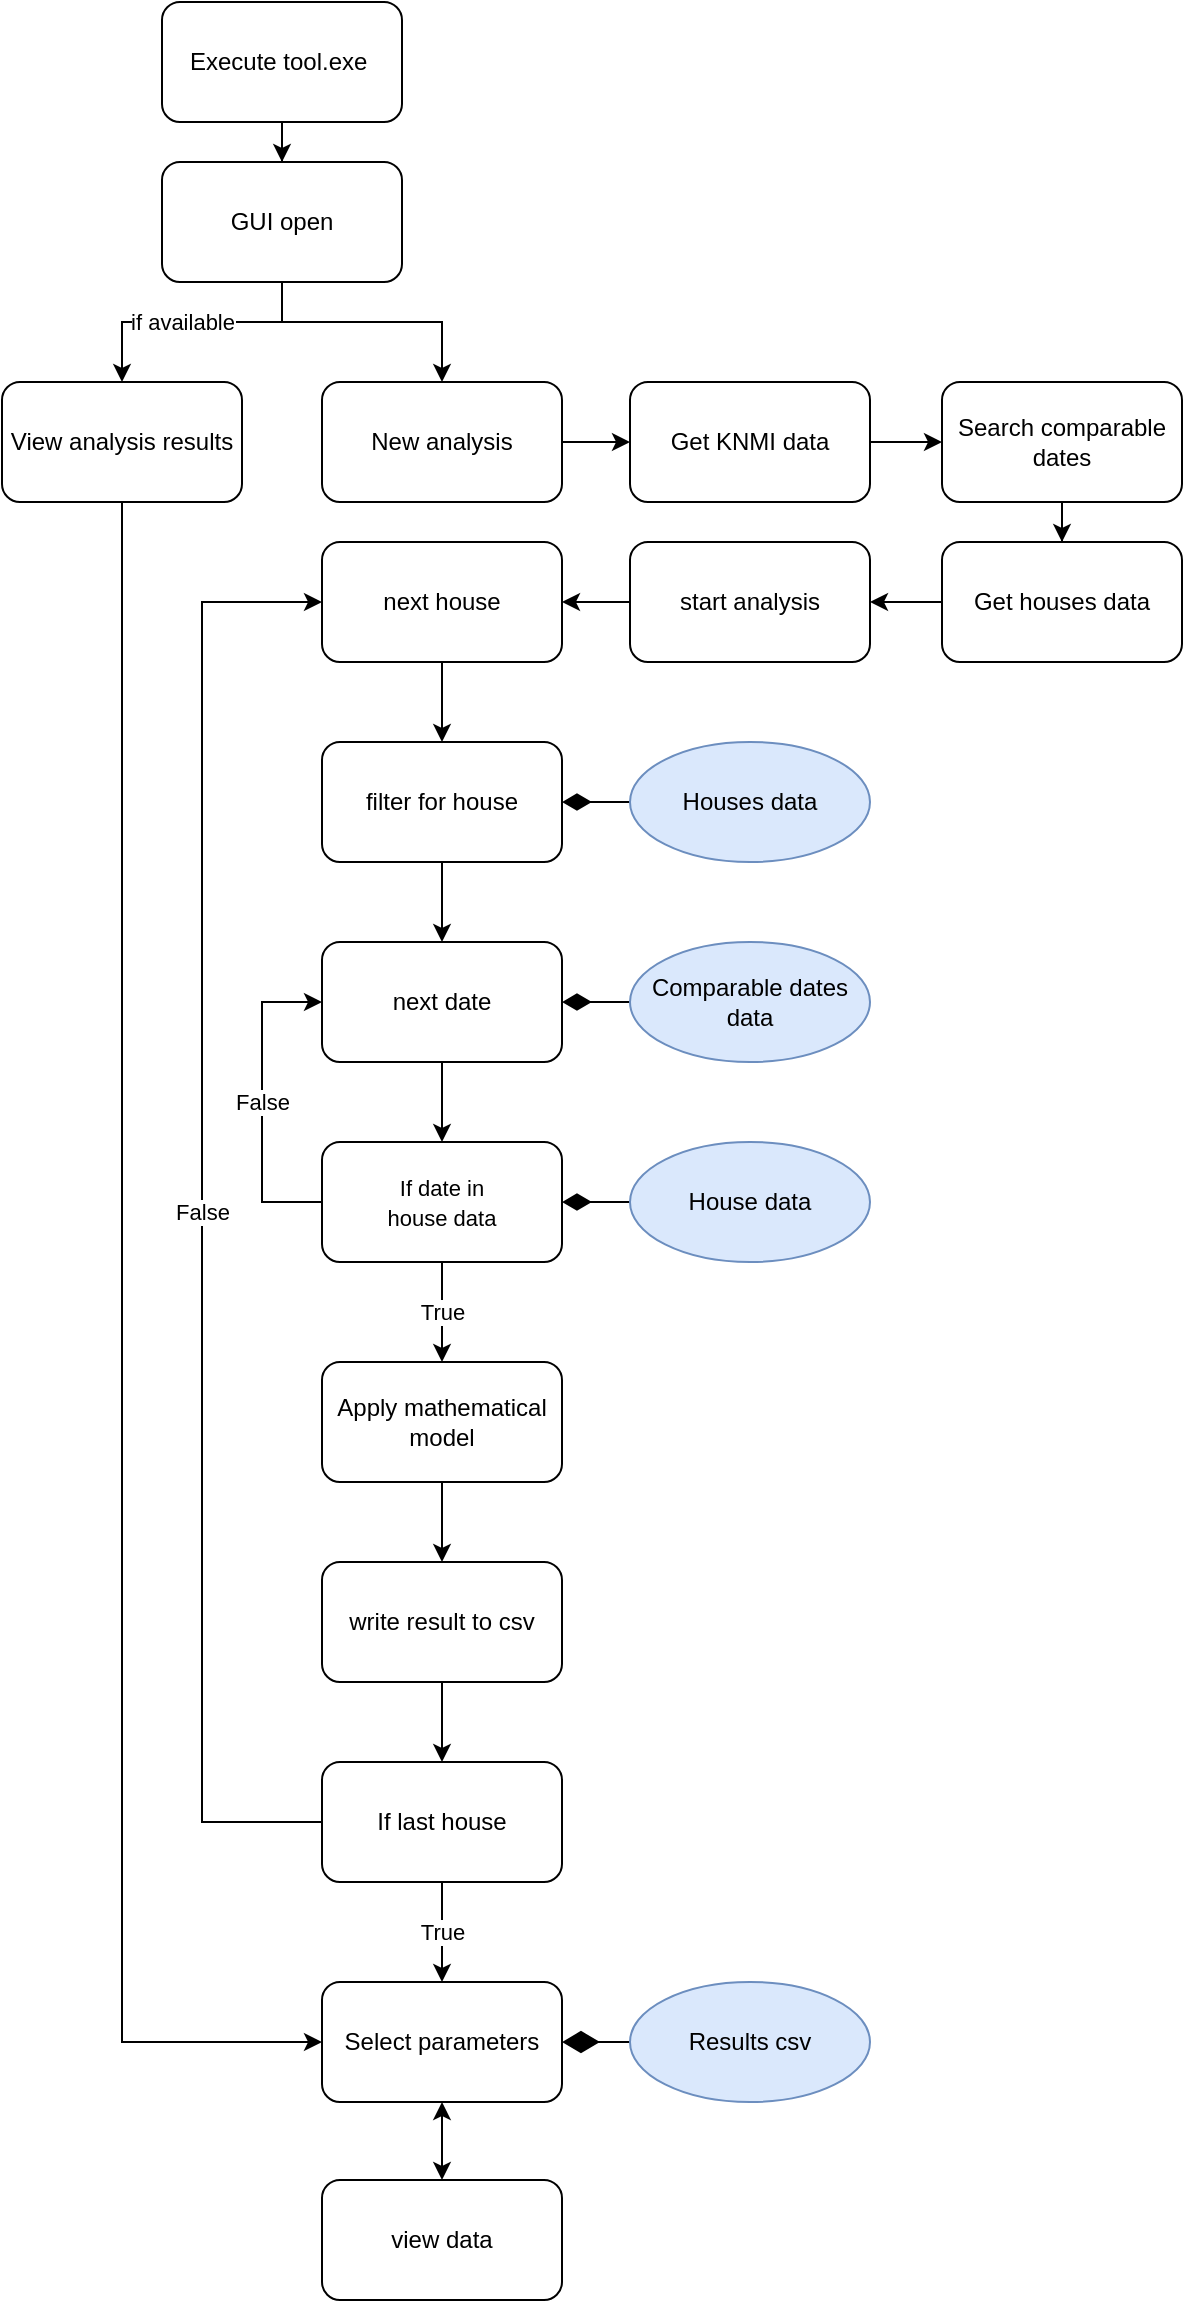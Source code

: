 <mxfile version="13.7.6" type="github"><diagram id="GE7l6IvWK7KUjmLiYkjb" name="Page-1"><mxGraphModel dx="1422" dy="762" grid="1" gridSize="10" guides="1" tooltips="1" connect="1" arrows="1" fold="1" page="1" pageScale="1" pageWidth="827" pageHeight="1169" math="0" shadow="0"><root><mxCell id="0"/><mxCell id="1" parent="0"/><mxCell id="fKveHJgTzVFRnEBxEZMC-4" value="" style="edgeStyle=orthogonalEdgeStyle;rounded=0;orthogonalLoop=1;jettySize=auto;html=1;" edge="1" parent="1" source="fKveHJgTzVFRnEBxEZMC-2" target="fKveHJgTzVFRnEBxEZMC-3"><mxGeometry relative="1" as="geometry"/></mxCell><mxCell id="fKveHJgTzVFRnEBxEZMC-2" value="Execute tool.exe&amp;nbsp;" style="rounded=1;whiteSpace=wrap;html=1;" vertex="1" parent="1"><mxGeometry x="120" y="10" width="120" height="60" as="geometry"/></mxCell><mxCell id="fKveHJgTzVFRnEBxEZMC-34" value="" style="edgeStyle=orthogonalEdgeStyle;rounded=0;orthogonalLoop=1;jettySize=auto;html=1;" edge="1" parent="1" source="fKveHJgTzVFRnEBxEZMC-3" target="fKveHJgTzVFRnEBxEZMC-27"><mxGeometry relative="1" as="geometry"><Array as="points"><mxPoint x="180" y="170"/><mxPoint x="260" y="170"/></Array></mxGeometry></mxCell><mxCell id="fKveHJgTzVFRnEBxEZMC-35" value="if available" style="edgeStyle=orthogonalEdgeStyle;rounded=0;orthogonalLoop=1;jettySize=auto;html=1;" edge="1" parent="1" source="fKveHJgTzVFRnEBxEZMC-3" target="fKveHJgTzVFRnEBxEZMC-26"><mxGeometry x="0.077" relative="1" as="geometry"><Array as="points"><mxPoint x="180" y="170"/><mxPoint x="100" y="170"/></Array><mxPoint as="offset"/></mxGeometry></mxCell><mxCell id="fKveHJgTzVFRnEBxEZMC-3" value="GUI open" style="whiteSpace=wrap;html=1;rounded=1;" vertex="1" parent="1"><mxGeometry x="120" y="90" width="120" height="60" as="geometry"/></mxCell><mxCell id="fKveHJgTzVFRnEBxEZMC-81" value="" style="edgeStyle=orthogonalEdgeStyle;rounded=0;orthogonalLoop=1;jettySize=auto;html=1;startArrow=none;startFill=0;startSize=0;endArrow=classic;endFill=1;endSize=6;targetPerimeterSpacing=0;exitX=0.5;exitY=1;exitDx=0;exitDy=0;" edge="1" parent="1" source="fKveHJgTzVFRnEBxEZMC-12" target="fKveHJgTzVFRnEBxEZMC-14"><mxGeometry relative="1" as="geometry"><Array as="points"><mxPoint x="570" y="310"/></Array></mxGeometry></mxCell><mxCell id="fKveHJgTzVFRnEBxEZMC-112" value="" style="edgeStyle=orthogonalEdgeStyle;rounded=0;orthogonalLoop=1;jettySize=auto;html=1;startArrow=none;startFill=0;startSize=0;endArrow=classic;endFill=1;endSize=6;targetPerimeterSpacing=0;" edge="1" parent="1" source="fKveHJgTzVFRnEBxEZMC-10" target="fKveHJgTzVFRnEBxEZMC-111"><mxGeometry relative="1" as="geometry"/></mxCell><mxCell id="fKveHJgTzVFRnEBxEZMC-10" value="Get KNMI data" style="whiteSpace=wrap;html=1;rounded=1;" vertex="1" parent="1"><mxGeometry x="354" y="200" width="120" height="60" as="geometry"/></mxCell><mxCell id="fKveHJgTzVFRnEBxEZMC-95" value="" style="edgeStyle=orthogonalEdgeStyle;rounded=0;orthogonalLoop=1;jettySize=auto;html=1;startArrow=none;startFill=0;startSize=0;endArrow=classic;endFill=1;endSize=6;targetPerimeterSpacing=0;" edge="1" parent="1" source="fKveHJgTzVFRnEBxEZMC-14" target="fKveHJgTzVFRnEBxEZMC-94"><mxGeometry relative="1" as="geometry"/></mxCell><mxCell id="fKveHJgTzVFRnEBxEZMC-14" value="start analysis" style="whiteSpace=wrap;html=1;rounded=1;" vertex="1" parent="1"><mxGeometry x="354" y="280" width="120" height="60" as="geometry"/></mxCell><mxCell id="fKveHJgTzVFRnEBxEZMC-60" style="edgeStyle=orthogonalEdgeStyle;rounded=0;orthogonalLoop=1;jettySize=auto;html=1;entryX=0;entryY=0.5;entryDx=0;entryDy=0;" edge="1" parent="1" source="fKveHJgTzVFRnEBxEZMC-26" target="fKveHJgTzVFRnEBxEZMC-58"><mxGeometry relative="1" as="geometry"><Array as="points"><mxPoint x="100" y="1030"/></Array></mxGeometry></mxCell><mxCell id="fKveHJgTzVFRnEBxEZMC-26" value="View analysis results" style="rounded=1;whiteSpace=wrap;html=1;" vertex="1" parent="1"><mxGeometry x="40" y="200" width="120" height="60" as="geometry"/></mxCell><mxCell id="fKveHJgTzVFRnEBxEZMC-88" style="edgeStyle=orthogonalEdgeStyle;rounded=0;orthogonalLoop=1;jettySize=auto;html=1;exitX=1;exitY=0.5;exitDx=0;exitDy=0;entryX=0;entryY=0.5;entryDx=0;entryDy=0;startArrow=none;startFill=0;startSize=0;endArrow=classic;endFill=1;endSize=6;targetPerimeterSpacing=0;" edge="1" parent="1" source="fKveHJgTzVFRnEBxEZMC-27" target="fKveHJgTzVFRnEBxEZMC-10"><mxGeometry relative="1" as="geometry"/></mxCell><mxCell id="fKveHJgTzVFRnEBxEZMC-27" value="New analysis" style="rounded=1;whiteSpace=wrap;html=1;" vertex="1" parent="1"><mxGeometry x="200" y="200" width="120" height="60" as="geometry"/></mxCell><mxCell id="fKveHJgTzVFRnEBxEZMC-129" value="" style="edgeStyle=orthogonalEdgeStyle;rounded=0;orthogonalLoop=1;jettySize=auto;html=1;startArrow=none;startFill=0;startSize=0;endArrow=classic;endFill=1;endSize=6;targetPerimeterSpacing=0;" edge="1" parent="1" source="fKveHJgTzVFRnEBxEZMC-54"><mxGeometry relative="1" as="geometry"><mxPoint x="260" y="890" as="targetPoint"/></mxGeometry></mxCell><mxCell id="fKveHJgTzVFRnEBxEZMC-54" value="write result to csv" style="whiteSpace=wrap;html=1;rounded=1;" vertex="1" parent="1"><mxGeometry x="200" y="790" width="120" height="60" as="geometry"/></mxCell><mxCell id="fKveHJgTzVFRnEBxEZMC-69" value="" style="edgeStyle=orthogonalEdgeStyle;rounded=0;orthogonalLoop=1;jettySize=auto;html=1;startArrow=classic;startFill=1;" edge="1" parent="1" source="fKveHJgTzVFRnEBxEZMC-58" target="fKveHJgTzVFRnEBxEZMC-68"><mxGeometry relative="1" as="geometry"/></mxCell><mxCell id="fKveHJgTzVFRnEBxEZMC-58" value="Select parameters" style="whiteSpace=wrap;html=1;rounded=1;" vertex="1" parent="1"><mxGeometry x="200" y="1000" width="120" height="60" as="geometry"/></mxCell><mxCell id="fKveHJgTzVFRnEBxEZMC-75" value="" style="edgeStyle=orthogonalEdgeStyle;rounded=0;orthogonalLoop=1;jettySize=auto;html=1;startArrow=none;startFill=0;endArrow=diamondThin;endFill=1;endSize=16;startSize=0;targetPerimeterSpacing=0;exitX=0;exitY=0.5;exitDx=0;exitDy=0;" edge="1" parent="1" source="fKveHJgTzVFRnEBxEZMC-134" target="fKveHJgTzVFRnEBxEZMC-58"><mxGeometry relative="1" as="geometry"><mxPoint x="354" y="1040" as="sourcePoint"/></mxGeometry></mxCell><mxCell id="fKveHJgTzVFRnEBxEZMC-68" value="view data" style="whiteSpace=wrap;html=1;rounded=1;" vertex="1" parent="1"><mxGeometry x="200" y="1099" width="120" height="60" as="geometry"/></mxCell><mxCell id="fKveHJgTzVFRnEBxEZMC-12" value="Get houses data" style="whiteSpace=wrap;html=1;rounded=1;" vertex="1" parent="1"><mxGeometry x="510" y="280" width="120" height="60" as="geometry"/></mxCell><mxCell id="fKveHJgTzVFRnEBxEZMC-102" value="" style="edgeStyle=orthogonalEdgeStyle;rounded=0;orthogonalLoop=1;jettySize=auto;html=1;startArrow=none;startFill=0;startSize=0;endArrow=classic;endFill=1;endSize=6;targetPerimeterSpacing=0;" edge="1" parent="1" source="fKveHJgTzVFRnEBxEZMC-94" target="fKveHJgTzVFRnEBxEZMC-101"><mxGeometry relative="1" as="geometry"/></mxCell><mxCell id="fKveHJgTzVFRnEBxEZMC-94" value="next house" style="whiteSpace=wrap;html=1;rounded=1;" vertex="1" parent="1"><mxGeometry x="200" y="280" width="120" height="60" as="geometry"/></mxCell><mxCell id="fKveHJgTzVFRnEBxEZMC-117" value="" style="edgeStyle=orthogonalEdgeStyle;rounded=0;orthogonalLoop=1;jettySize=auto;html=1;startArrow=none;startFill=0;startSize=0;endArrow=classic;endFill=1;endSize=6;targetPerimeterSpacing=0;" edge="1" parent="1" source="fKveHJgTzVFRnEBxEZMC-96" target="fKveHJgTzVFRnEBxEZMC-116"><mxGeometry relative="1" as="geometry"/></mxCell><mxCell id="fKveHJgTzVFRnEBxEZMC-96" value="next date" style="rounded=1;whiteSpace=wrap;html=1;" vertex="1" parent="1"><mxGeometry x="200" y="480" width="120" height="60" as="geometry"/></mxCell><mxCell id="fKveHJgTzVFRnEBxEZMC-100" style="edgeStyle=orthogonalEdgeStyle;rounded=0;orthogonalLoop=1;jettySize=auto;html=1;startArrow=none;startFill=0;startSize=0;endArrow=diamondThin;endFill=1;endSize=12;targetPerimeterSpacing=0;entryX=1;entryY=0.5;entryDx=0;entryDy=0;" edge="1" parent="1" source="fKveHJgTzVFRnEBxEZMC-97" target="fKveHJgTzVFRnEBxEZMC-96"><mxGeometry relative="1" as="geometry"><mxPoint x="330" y="510" as="targetPoint"/></mxGeometry></mxCell><mxCell id="fKveHJgTzVFRnEBxEZMC-97" value="Comparable dates data" style="ellipse;whiteSpace=wrap;html=1;fillColor=#dae8fc;strokeColor=#6c8ebf;" vertex="1" parent="1"><mxGeometry x="354" y="480" width="120" height="60" as="geometry"/></mxCell><mxCell id="fKveHJgTzVFRnEBxEZMC-122" value="" style="edgeStyle=orthogonalEdgeStyle;rounded=0;orthogonalLoop=1;jettySize=auto;html=1;startArrow=none;startFill=0;startSize=0;endArrow=classic;endFill=1;endSize=6;targetPerimeterSpacing=0;" edge="1" parent="1" source="fKveHJgTzVFRnEBxEZMC-101" target="fKveHJgTzVFRnEBxEZMC-96"><mxGeometry relative="1" as="geometry"/></mxCell><mxCell id="fKveHJgTzVFRnEBxEZMC-101" value="filter for house" style="rounded=1;whiteSpace=wrap;html=1;" vertex="1" parent="1"><mxGeometry x="200" y="380" width="120" height="60" as="geometry"/></mxCell><mxCell id="fKveHJgTzVFRnEBxEZMC-104" style="edgeStyle=orthogonalEdgeStyle;rounded=0;orthogonalLoop=1;jettySize=auto;html=1;entryX=1;entryY=0.5;entryDx=0;entryDy=0;startArrow=none;startFill=0;startSize=0;endArrow=diamondThin;endFill=1;endSize=12;targetPerimeterSpacing=0;" edge="1" parent="1" source="fKveHJgTzVFRnEBxEZMC-103" target="fKveHJgTzVFRnEBxEZMC-101"><mxGeometry relative="1" as="geometry"/></mxCell><mxCell id="fKveHJgTzVFRnEBxEZMC-103" value="Houses data" style="ellipse;whiteSpace=wrap;html=1;fillColor=#dae8fc;strokeColor=#6c8ebf;resizeWidth=0;resizeHeight=0;" vertex="1" parent="1"><mxGeometry x="354" y="380" width="120" height="60" as="geometry"/></mxCell><mxCell id="fKveHJgTzVFRnEBxEZMC-113" value="" style="edgeStyle=orthogonalEdgeStyle;rounded=0;orthogonalLoop=1;jettySize=auto;html=1;startArrow=none;startFill=0;startSize=0;endArrow=classic;endFill=1;endSize=6;targetPerimeterSpacing=0;" edge="1" parent="1" source="fKveHJgTzVFRnEBxEZMC-111" target="fKveHJgTzVFRnEBxEZMC-12"><mxGeometry relative="1" as="geometry"/></mxCell><mxCell id="fKveHJgTzVFRnEBxEZMC-111" value="Search comparable dates" style="rounded=1;whiteSpace=wrap;html=1;" vertex="1" parent="1"><mxGeometry x="510" y="200" width="120" height="60" as="geometry"/></mxCell><mxCell id="fKveHJgTzVFRnEBxEZMC-120" value="False" style="edgeStyle=orthogonalEdgeStyle;rounded=0;orthogonalLoop=1;jettySize=auto;html=1;entryX=0;entryY=0.5;entryDx=0;entryDy=0;startArrow=none;startFill=0;startSize=0;endArrow=classic;endFill=1;endSize=6;targetPerimeterSpacing=0;exitX=0;exitY=0.5;exitDx=0;exitDy=0;" edge="1" parent="1" source="fKveHJgTzVFRnEBxEZMC-116" target="fKveHJgTzVFRnEBxEZMC-96"><mxGeometry relative="1" as="geometry"><mxPoint x="260" y="650" as="sourcePoint"/><Array as="points"><mxPoint x="170" y="610"/><mxPoint x="170" y="510"/></Array><mxPoint as="offset"/></mxGeometry></mxCell><mxCell id="fKveHJgTzVFRnEBxEZMC-127" value="True" style="edgeStyle=orthogonalEdgeStyle;rounded=0;orthogonalLoop=1;jettySize=auto;html=1;startArrow=none;startFill=0;startSize=0;endArrow=classic;endFill=1;endSize=6;targetPerimeterSpacing=0;" edge="1" parent="1" source="fKveHJgTzVFRnEBxEZMC-116" target="fKveHJgTzVFRnEBxEZMC-123"><mxGeometry relative="1" as="geometry"/></mxCell><mxCell id="fKveHJgTzVFRnEBxEZMC-116" value="&lt;span style=&quot;font-size: 11px ; background-color: rgb(255 , 255 , 255)&quot;&gt;If date in&lt;/span&gt;&lt;br style=&quot;font-size: 11px&quot;&gt;&lt;span style=&quot;font-size: 11px ; background-color: rgb(255 , 255 , 255)&quot;&gt;house data&lt;/span&gt;" style="whiteSpace=wrap;html=1;rounded=1;" vertex="1" parent="1"><mxGeometry x="200" y="580" width="120" height="60" as="geometry"/></mxCell><mxCell id="fKveHJgTzVFRnEBxEZMC-119" value="" style="edgeStyle=orthogonalEdgeStyle;rounded=0;orthogonalLoop=1;jettySize=auto;html=1;startArrow=none;startFill=0;startSize=0;endArrow=diamondThin;endFill=1;endSize=12;targetPerimeterSpacing=0;" edge="1" parent="1" source="fKveHJgTzVFRnEBxEZMC-118" target="fKveHJgTzVFRnEBxEZMC-116"><mxGeometry relative="1" as="geometry"/></mxCell><mxCell id="fKveHJgTzVFRnEBxEZMC-118" value="House data" style="ellipse;whiteSpace=wrap;html=1;fillColor=#dae8fc;strokeColor=#6c8ebf;resizeWidth=0;resizeHeight=0;" vertex="1" parent="1"><mxGeometry x="354" y="580" width="120" height="60" as="geometry"/></mxCell><mxCell id="fKveHJgTzVFRnEBxEZMC-126" value="" style="edgeStyle=orthogonalEdgeStyle;rounded=0;orthogonalLoop=1;jettySize=auto;html=1;startArrow=none;startFill=0;startSize=0;endArrow=classic;endFill=1;endSize=6;targetPerimeterSpacing=0;" edge="1" parent="1" source="fKveHJgTzVFRnEBxEZMC-123" target="fKveHJgTzVFRnEBxEZMC-54"><mxGeometry relative="1" as="geometry"/></mxCell><mxCell id="fKveHJgTzVFRnEBxEZMC-123" value="Apply mathematical model" style="whiteSpace=wrap;html=1;rounded=1;" vertex="1" parent="1"><mxGeometry x="200" y="690" width="120" height="60" as="geometry"/></mxCell><mxCell id="fKveHJgTzVFRnEBxEZMC-131" value="True" style="edgeStyle=orthogonalEdgeStyle;rounded=0;orthogonalLoop=1;jettySize=auto;html=1;entryX=0.5;entryY=0;entryDx=0;entryDy=0;startArrow=none;startFill=0;startSize=0;endArrow=classic;endFill=1;endSize=6;targetPerimeterSpacing=0;" edge="1" parent="1" source="fKveHJgTzVFRnEBxEZMC-128" target="fKveHJgTzVFRnEBxEZMC-58"><mxGeometry relative="1" as="geometry"/></mxCell><mxCell id="fKveHJgTzVFRnEBxEZMC-132" value="False" style="edgeStyle=orthogonalEdgeStyle;rounded=0;orthogonalLoop=1;jettySize=auto;html=1;exitX=0;exitY=0.5;exitDx=0;exitDy=0;entryX=0;entryY=0.5;entryDx=0;entryDy=0;startArrow=none;startFill=0;startSize=0;endArrow=classic;endFill=1;endSize=6;targetPerimeterSpacing=0;" edge="1" parent="1" source="fKveHJgTzVFRnEBxEZMC-128" target="fKveHJgTzVFRnEBxEZMC-94"><mxGeometry relative="1" as="geometry"><Array as="points"><mxPoint x="140" y="920"/><mxPoint x="140" y="310"/></Array></mxGeometry></mxCell><mxCell id="fKveHJgTzVFRnEBxEZMC-128" value="If last house" style="whiteSpace=wrap;html=1;rounded=1;" vertex="1" parent="1"><mxGeometry x="200" y="890" width="120" height="60" as="geometry"/></mxCell><mxCell id="fKveHJgTzVFRnEBxEZMC-134" value="Results csv" style="ellipse;whiteSpace=wrap;html=1;fillColor=#dae8fc;strokeColor=#6c8ebf;resizeWidth=0;resizeHeight=0;" vertex="1" parent="1"><mxGeometry x="354" y="1000" width="120" height="60" as="geometry"/></mxCell></root></mxGraphModel></diagram></mxfile>